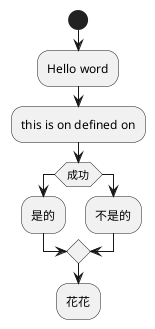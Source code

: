 @startuml
start 
:Hello word;
:this is on defined on;
if(成功) then
:是的;
else
:不是的;
endif
:花花;
@enduml